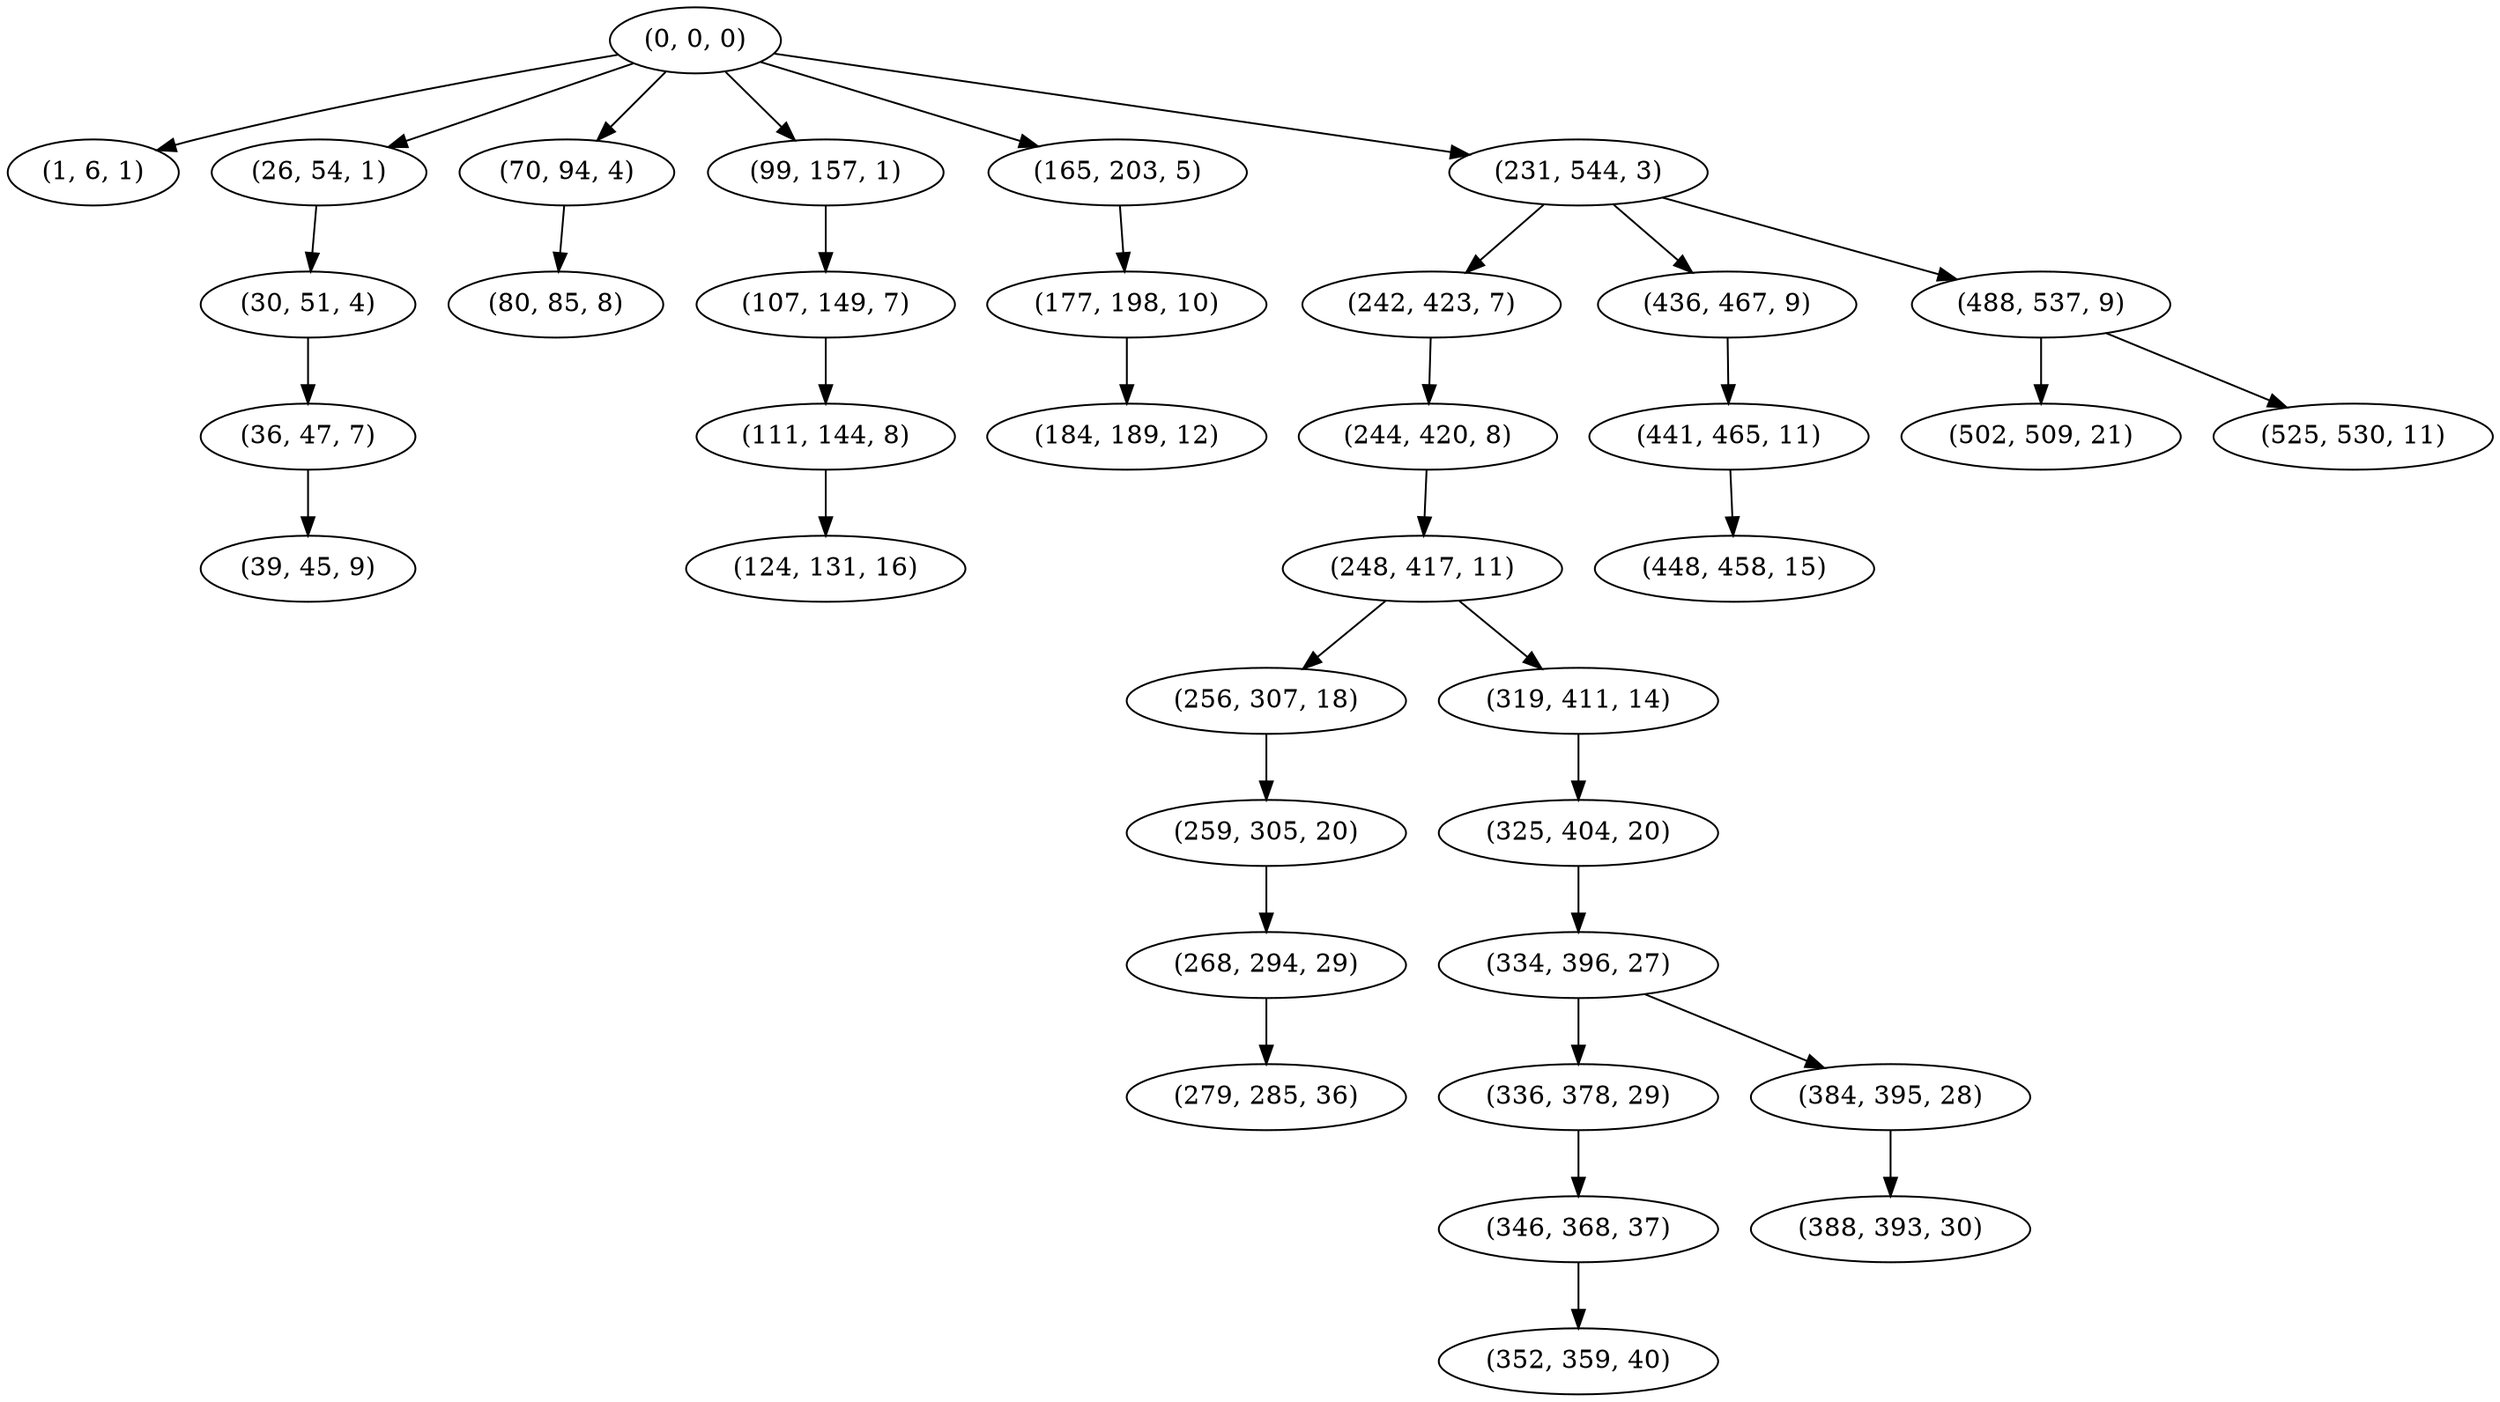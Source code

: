 digraph tree {
    "(0, 0, 0)";
    "(1, 6, 1)";
    "(26, 54, 1)";
    "(30, 51, 4)";
    "(36, 47, 7)";
    "(39, 45, 9)";
    "(70, 94, 4)";
    "(80, 85, 8)";
    "(99, 157, 1)";
    "(107, 149, 7)";
    "(111, 144, 8)";
    "(124, 131, 16)";
    "(165, 203, 5)";
    "(177, 198, 10)";
    "(184, 189, 12)";
    "(231, 544, 3)";
    "(242, 423, 7)";
    "(244, 420, 8)";
    "(248, 417, 11)";
    "(256, 307, 18)";
    "(259, 305, 20)";
    "(268, 294, 29)";
    "(279, 285, 36)";
    "(319, 411, 14)";
    "(325, 404, 20)";
    "(334, 396, 27)";
    "(336, 378, 29)";
    "(346, 368, 37)";
    "(352, 359, 40)";
    "(384, 395, 28)";
    "(388, 393, 30)";
    "(436, 467, 9)";
    "(441, 465, 11)";
    "(448, 458, 15)";
    "(488, 537, 9)";
    "(502, 509, 21)";
    "(525, 530, 11)";
    "(0, 0, 0)" -> "(1, 6, 1)";
    "(0, 0, 0)" -> "(26, 54, 1)";
    "(0, 0, 0)" -> "(70, 94, 4)";
    "(0, 0, 0)" -> "(99, 157, 1)";
    "(0, 0, 0)" -> "(165, 203, 5)";
    "(0, 0, 0)" -> "(231, 544, 3)";
    "(26, 54, 1)" -> "(30, 51, 4)";
    "(30, 51, 4)" -> "(36, 47, 7)";
    "(36, 47, 7)" -> "(39, 45, 9)";
    "(70, 94, 4)" -> "(80, 85, 8)";
    "(99, 157, 1)" -> "(107, 149, 7)";
    "(107, 149, 7)" -> "(111, 144, 8)";
    "(111, 144, 8)" -> "(124, 131, 16)";
    "(165, 203, 5)" -> "(177, 198, 10)";
    "(177, 198, 10)" -> "(184, 189, 12)";
    "(231, 544, 3)" -> "(242, 423, 7)";
    "(231, 544, 3)" -> "(436, 467, 9)";
    "(231, 544, 3)" -> "(488, 537, 9)";
    "(242, 423, 7)" -> "(244, 420, 8)";
    "(244, 420, 8)" -> "(248, 417, 11)";
    "(248, 417, 11)" -> "(256, 307, 18)";
    "(248, 417, 11)" -> "(319, 411, 14)";
    "(256, 307, 18)" -> "(259, 305, 20)";
    "(259, 305, 20)" -> "(268, 294, 29)";
    "(268, 294, 29)" -> "(279, 285, 36)";
    "(319, 411, 14)" -> "(325, 404, 20)";
    "(325, 404, 20)" -> "(334, 396, 27)";
    "(334, 396, 27)" -> "(336, 378, 29)";
    "(334, 396, 27)" -> "(384, 395, 28)";
    "(336, 378, 29)" -> "(346, 368, 37)";
    "(346, 368, 37)" -> "(352, 359, 40)";
    "(384, 395, 28)" -> "(388, 393, 30)";
    "(436, 467, 9)" -> "(441, 465, 11)";
    "(441, 465, 11)" -> "(448, 458, 15)";
    "(488, 537, 9)" -> "(502, 509, 21)";
    "(488, 537, 9)" -> "(525, 530, 11)";
}
